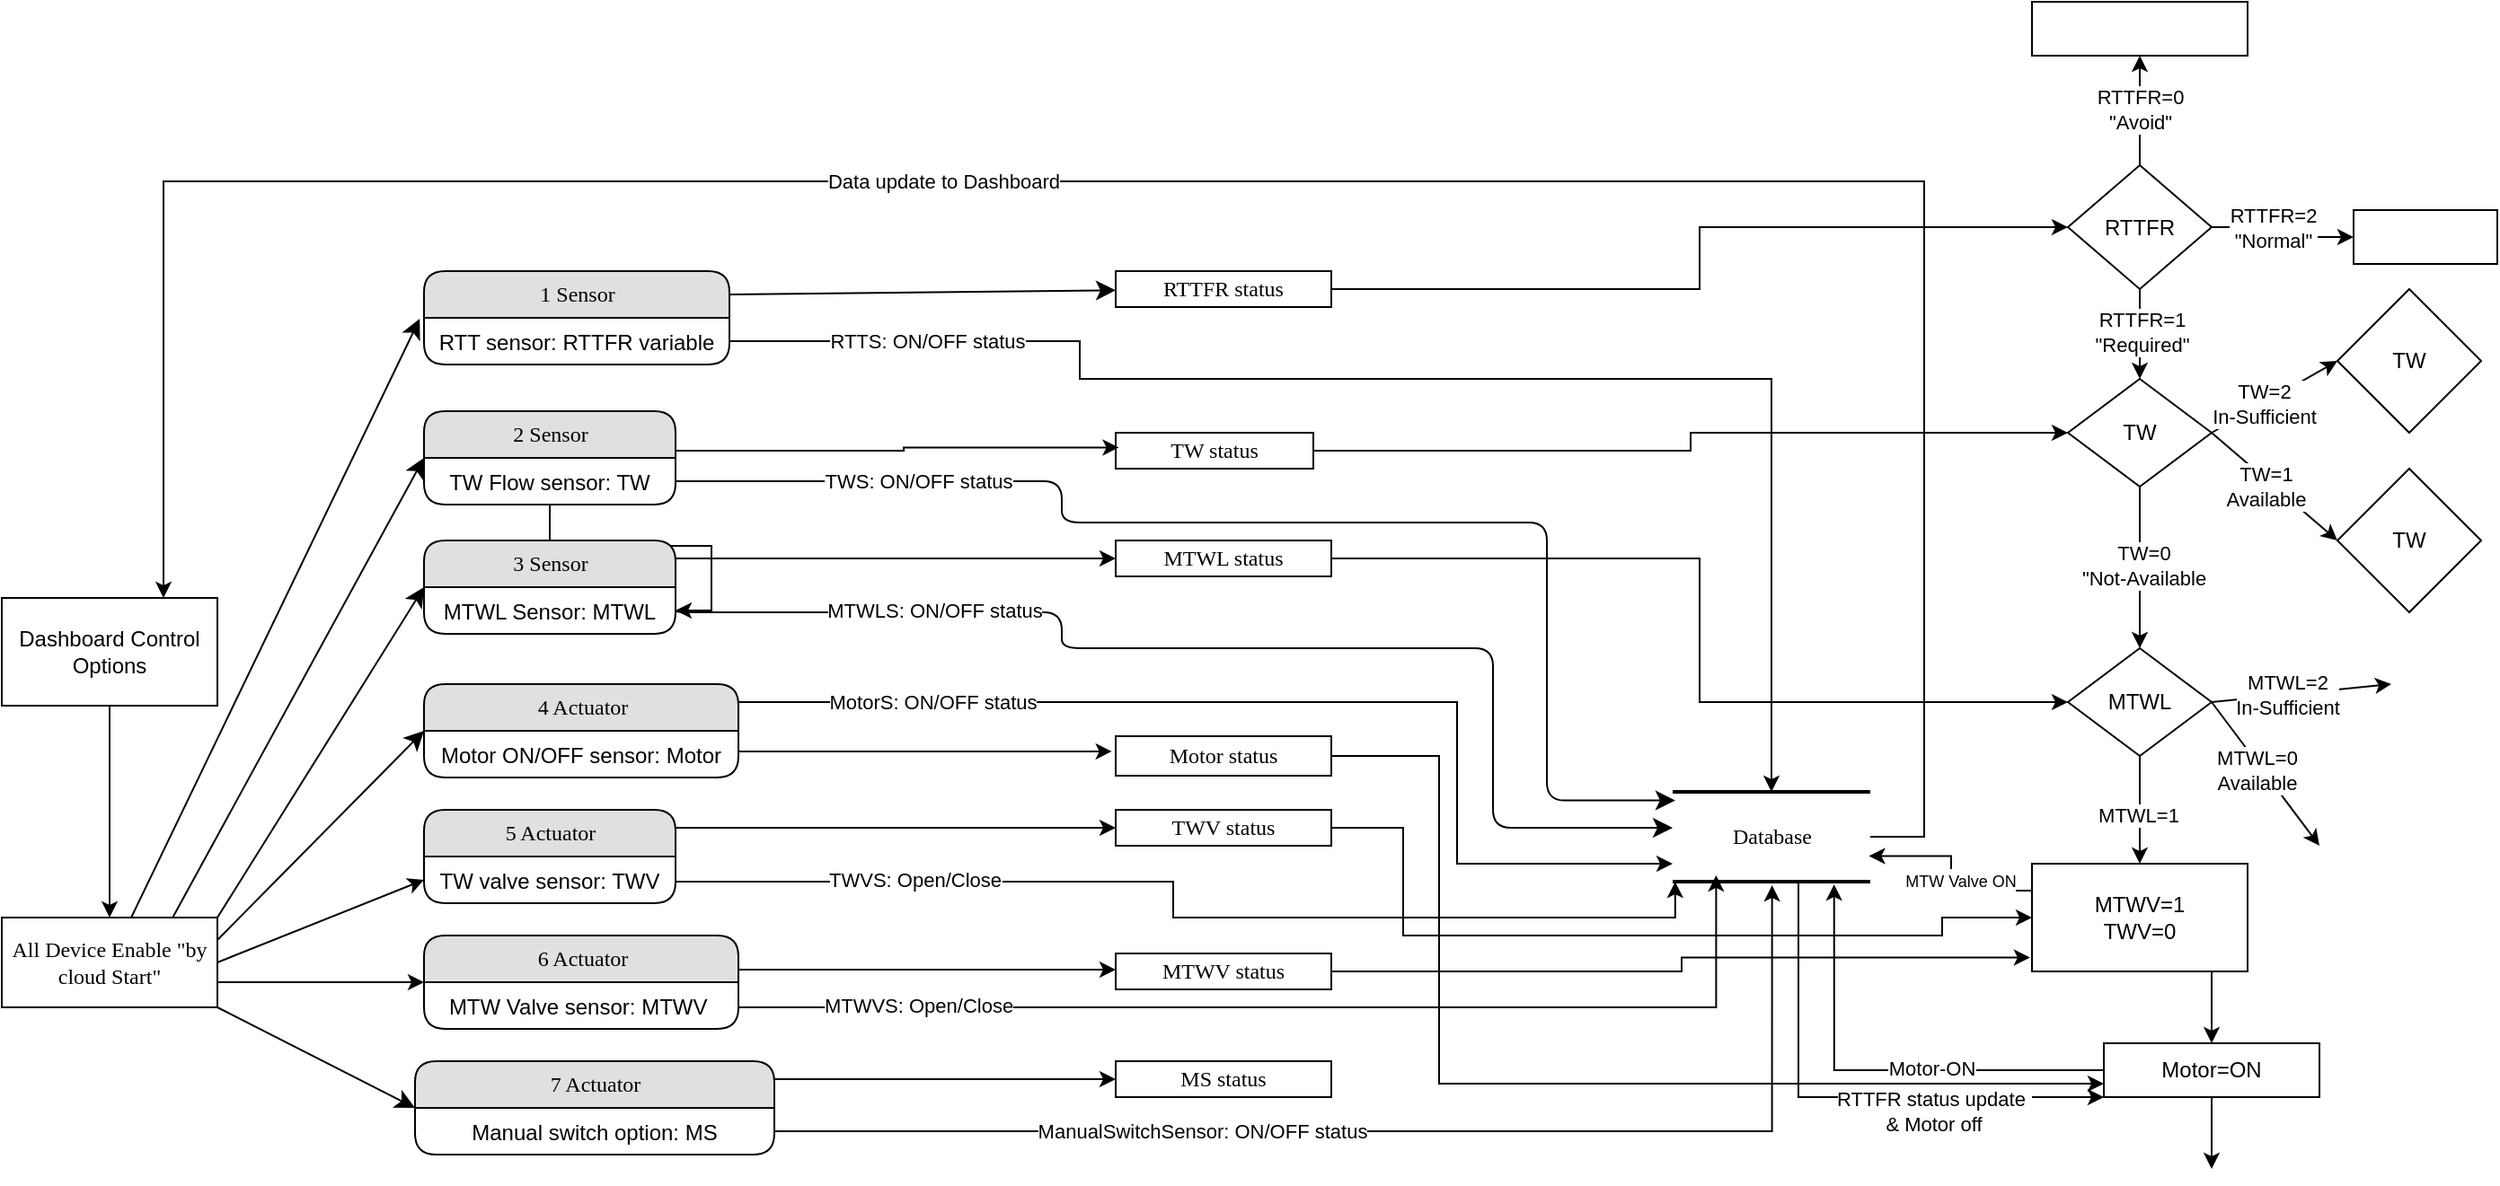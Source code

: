 <mxfile version="26.0.5">
  <diagram name="Page-1" id="52a04d89-c75d-2922-d76d-85b35f80e030">
    <mxGraphModel dx="927" dy="1243" grid="1" gridSize="10" guides="1" tooltips="1" connect="1" arrows="1" fold="1" page="1" pageScale="1" pageWidth="1100" pageHeight="850" background="none" math="0" shadow="0">
      <root>
        <mxCell id="0" />
        <mxCell id="1" parent="0" />
        <mxCell id="dTGAiHR_OEUd41CjqDOk-23" style="edgeStyle=orthogonalEdgeStyle;rounded=0;orthogonalLoop=1;jettySize=auto;html=1;entryX=0.75;entryY=0;entryDx=0;entryDy=0;" edge="1" parent="1" source="21ea969265ad0168-30" target="dTGAiHR_OEUd41CjqDOk-20">
          <mxGeometry relative="1" as="geometry">
            <Array as="points">
              <mxPoint x="1130" y="-65" />
              <mxPoint x="1130" y="-430" />
              <mxPoint x="150" y="-430" />
            </Array>
          </mxGeometry>
        </mxCell>
        <mxCell id="dTGAiHR_OEUd41CjqDOk-28" value="Data update to Dashboard" style="edgeLabel;html=1;align=center;verticalAlign=middle;resizable=0;points=[];" vertex="1" connectable="0" parent="dTGAiHR_OEUd41CjqDOk-23">
          <mxGeometry x="-0.513" y="1" relative="1" as="geometry">
            <mxPoint x="-545" y="-4" as="offset" />
          </mxGeometry>
        </mxCell>
        <mxCell id="21ea969265ad0168-30" value="Database" style="html=1;rounded=0;shadow=0;comic=0;labelBackgroundColor=none;strokeWidth=2;fontFamily=Verdana;fontSize=12;align=center;shape=mxgraph.ios7ui.horLines;" parent="1" vertex="1">
          <mxGeometry x="990" y="-90" width="110" height="50" as="geometry" />
        </mxCell>
        <mxCell id="dTGAiHR_OEUd41CjqDOk-65" style="edgeStyle=orthogonalEdgeStyle;rounded=0;orthogonalLoop=1;jettySize=auto;html=1;entryX=0;entryY=0.5;entryDx=0;entryDy=0;" edge="1" parent="1" source="17472293e6e8944d-29" target="dTGAiHR_OEUd41CjqDOk-66">
          <mxGeometry relative="1" as="geometry">
            <mxPoint x="1240" y="-370" as="targetPoint" />
          </mxGeometry>
        </mxCell>
        <mxCell id="17472293e6e8944d-29" value="RTTFR status" style="whiteSpace=wrap;html=1;rounded=0;shadow=0;comic=0;labelBackgroundColor=none;strokeWidth=1;fontFamily=Verdana;fontSize=12;align=center;" parent="1" vertex="1">
          <mxGeometry x="680" y="-380" width="120" height="20" as="geometry" />
        </mxCell>
        <mxCell id="1fdf3b25b50cf41e-27" style="edgeStyle=none;html=1;labelBackgroundColor=none;startFill=0;startSize=8;endFill=1;endSize=8;fontFamily=Verdana;fontSize=12;entryX=-0.014;entryY=0.021;entryDx=0;entryDy=0;entryPerimeter=0;" parent="1" source="17472293e6e8944d-30" target="1fdf3b25b50cf41e-2" edge="1">
          <mxGeometry relative="1" as="geometry" />
        </mxCell>
        <mxCell id="dTGAiHR_OEUd41CjqDOk-44" style="edgeStyle=orthogonalEdgeStyle;rounded=0;orthogonalLoop=1;jettySize=auto;html=1;entryX=0;entryY=0.5;entryDx=0;entryDy=0;exitX=1;exitY=0.75;exitDx=0;exitDy=0;" edge="1" parent="1" source="17472293e6e8944d-30" target="dTGAiHR_OEUd41CjqDOk-41">
          <mxGeometry relative="1" as="geometry">
            <mxPoint x="200" as="sourcePoint" />
            <Array as="points">
              <mxPoint x="180" y="16" />
            </Array>
          </mxGeometry>
        </mxCell>
        <mxCell id="17472293e6e8944d-30" value="All Device Enable &quot;by cloud Start&quot;" style="whiteSpace=wrap;html=1;rounded=0;shadow=0;comic=0;labelBackgroundColor=none;strokeWidth=1;fontFamily=Verdana;fontSize=12;align=center;" parent="1" vertex="1">
          <mxGeometry x="60" y="-20" width="120" height="50" as="geometry" />
        </mxCell>
        <mxCell id="1fdf3b25b50cf41e-28" style="edgeStyle=none;html=1;labelBackgroundColor=none;startFill=0;startSize=8;endFill=1;endSize=8;fontFamily=Verdana;fontSize=12;exitX=1;exitY=0.25;exitDx=0;exitDy=0;" parent="1" source="1fdf3b25b50cf41e-1" target="17472293e6e8944d-29" edge="1">
          <mxGeometry relative="1" as="geometry" />
        </mxCell>
        <mxCell id="1fdf3b25b50cf41e-1" value="1 Sensor" style="swimlane;html=1;fontStyle=0;childLayout=stackLayout;horizontal=1;startSize=26;fillColor=#e0e0e0;horizontalStack=0;resizeParent=1;resizeLast=0;collapsible=1;marginBottom=0;swimlaneFillColor=#ffffff;align=center;rounded=1;shadow=0;comic=0;labelBackgroundColor=none;strokeWidth=1;fontFamily=Verdana;fontSize=12" parent="1" vertex="1">
          <mxGeometry x="295" y="-380" width="170" height="52" as="geometry" />
        </mxCell>
        <mxCell id="1fdf3b25b50cf41e-2" value="RTT sensor: RTTFR variable" style="text;html=1;strokeColor=none;fillColor=none;spacingLeft=4;spacingRight=4;whiteSpace=wrap;overflow=hidden;rotatable=0;points=[[0,0.5],[1,0.5]];portConstraint=eastwest;align=center;" parent="1fdf3b25b50cf41e-1" vertex="1">
          <mxGeometry y="26" width="170" height="26" as="geometry" />
        </mxCell>
        <mxCell id="dTGAiHR_OEUd41CjqDOk-126" value="" style="edgeStyle=orthogonalEdgeStyle;rounded=0;orthogonalLoop=1;jettySize=auto;html=1;" edge="1" parent="1" source="dTGAiHR_OEUd41CjqDOk-2" target="dTGAiHR_OEUd41CjqDOk-6">
          <mxGeometry relative="1" as="geometry" />
        </mxCell>
        <mxCell id="dTGAiHR_OEUd41CjqDOk-2" value="2 Sensor" style="swimlane;html=1;fontStyle=0;childLayout=stackLayout;horizontal=1;startSize=26;fillColor=#e0e0e0;horizontalStack=0;resizeParent=1;resizeLast=0;collapsible=1;marginBottom=0;swimlaneFillColor=#ffffff;align=center;rounded=1;shadow=0;comic=0;labelBackgroundColor=none;strokeWidth=1;fontFamily=Verdana;fontSize=12" vertex="1" parent="1">
          <mxGeometry x="295" y="-302" width="140" height="52" as="geometry" />
        </mxCell>
        <mxCell id="dTGAiHR_OEUd41CjqDOk-3" value="TW Flow sensor: TW" style="text;html=1;strokeColor=none;fillColor=none;spacingLeft=4;spacingRight=4;whiteSpace=wrap;overflow=hidden;rotatable=0;points=[[0,0.5],[1,0.5]];portConstraint=eastwest;align=center;" vertex="1" parent="dTGAiHR_OEUd41CjqDOk-2">
          <mxGeometry y="26" width="140" height="26" as="geometry" />
        </mxCell>
        <mxCell id="dTGAiHR_OEUd41CjqDOk-4" style="edgeStyle=none;html=1;labelBackgroundColor=none;startFill=0;startSize=8;endFill=1;endSize=8;fontFamily=Verdana;fontSize=12;entryX=0;entryY=0.5;entryDx=0;entryDy=0;exitX=0.792;exitY=0.003;exitDx=0;exitDy=0;exitPerimeter=0;" edge="1" parent="1" source="17472293e6e8944d-30" target="dTGAiHR_OEUd41CjqDOk-2">
          <mxGeometry relative="1" as="geometry">
            <mxPoint x="161" y="65" as="sourcePoint" />
            <mxPoint x="298" y="-43" as="targetPoint" />
          </mxGeometry>
        </mxCell>
        <mxCell id="dTGAiHR_OEUd41CjqDOk-34" style="edgeStyle=orthogonalEdgeStyle;rounded=0;orthogonalLoop=1;jettySize=auto;html=1;" edge="1" parent="1" source="dTGAiHR_OEUd41CjqDOk-5" target="dTGAiHR_OEUd41CjqDOk-32">
          <mxGeometry relative="1" as="geometry">
            <Array as="points">
              <mxPoint x="550" y="-220" />
              <mxPoint x="550" y="-220" />
            </Array>
          </mxGeometry>
        </mxCell>
        <mxCell id="dTGAiHR_OEUd41CjqDOk-5" value="3 Sensor" style="swimlane;html=1;fontStyle=0;childLayout=stackLayout;horizontal=1;startSize=26;fillColor=#e0e0e0;horizontalStack=0;resizeParent=1;resizeLast=0;collapsible=1;marginBottom=0;swimlaneFillColor=#ffffff;align=center;rounded=1;shadow=0;comic=0;labelBackgroundColor=none;strokeWidth=1;fontFamily=Verdana;fontSize=12" vertex="1" parent="1">
          <mxGeometry x="295" y="-230" width="140" height="52" as="geometry" />
        </mxCell>
        <mxCell id="dTGAiHR_OEUd41CjqDOk-6" value="MTWL Sensor: MTWL" style="text;html=1;strokeColor=none;fillColor=none;spacingLeft=4;spacingRight=4;whiteSpace=wrap;overflow=hidden;rotatable=0;points=[[0,0.5],[1,0.5]];portConstraint=eastwest;align=center;" vertex="1" parent="dTGAiHR_OEUd41CjqDOk-5">
          <mxGeometry y="26" width="140" height="26" as="geometry" />
        </mxCell>
        <mxCell id="dTGAiHR_OEUd41CjqDOk-7" style="edgeStyle=none;html=1;labelBackgroundColor=none;startFill=0;startSize=8;endFill=1;endSize=8;fontFamily=Verdana;fontSize=12;entryX=0;entryY=0.5;entryDx=0;entryDy=0;exitX=1;exitY=0;exitDx=0;exitDy=0;" edge="1" parent="1" target="dTGAiHR_OEUd41CjqDOk-5" source="17472293e6e8944d-30">
          <mxGeometry relative="1" as="geometry">
            <mxPoint x="180" y="154" as="sourcePoint" />
            <mxPoint x="298" y="43" as="targetPoint" />
          </mxGeometry>
        </mxCell>
        <mxCell id="dTGAiHR_OEUd41CjqDOk-8" value="4 Actuator" style="swimlane;html=1;fontStyle=0;childLayout=stackLayout;horizontal=1;startSize=26;fillColor=#e0e0e0;horizontalStack=0;resizeParent=1;resizeLast=0;collapsible=1;marginBottom=0;swimlaneFillColor=#ffffff;align=center;rounded=1;shadow=0;comic=0;labelBackgroundColor=none;strokeWidth=1;fontFamily=Verdana;fontSize=12" vertex="1" parent="1">
          <mxGeometry x="295" y="-150" width="175" height="52" as="geometry" />
        </mxCell>
        <mxCell id="dTGAiHR_OEUd41CjqDOk-9" value="Motor ON/OFF sensor: Motor" style="text;html=1;strokeColor=none;fillColor=none;spacingLeft=4;spacingRight=4;whiteSpace=wrap;overflow=hidden;rotatable=0;points=[[0,0.5],[1,0.5]];portConstraint=eastwest;align=center;" vertex="1" parent="dTGAiHR_OEUd41CjqDOk-8">
          <mxGeometry y="26" width="175" height="26" as="geometry" />
        </mxCell>
        <mxCell id="dTGAiHR_OEUd41CjqDOk-10" style="edgeStyle=none;html=1;labelBackgroundColor=none;startFill=0;startSize=8;endFill=1;endSize=8;fontFamily=Verdana;fontSize=12;entryX=0;entryY=0.5;entryDx=0;entryDy=0;exitX=1;exitY=0.25;exitDx=0;exitDy=0;" edge="1" parent="1" target="dTGAiHR_OEUd41CjqDOk-8" source="17472293e6e8944d-30">
          <mxGeometry relative="1" as="geometry">
            <mxPoint x="180" y="144" as="sourcePoint" />
            <mxPoint x="298" y="33" as="targetPoint" />
          </mxGeometry>
        </mxCell>
        <mxCell id="dTGAiHR_OEUd41CjqDOk-61" style="edgeStyle=orthogonalEdgeStyle;rounded=0;orthogonalLoop=1;jettySize=auto;html=1;entryX=0;entryY=0.5;entryDx=0;entryDy=0;" edge="1" parent="1" source="dTGAiHR_OEUd41CjqDOk-12" target="dTGAiHR_OEUd41CjqDOk-60">
          <mxGeometry relative="1" as="geometry">
            <Array as="points">
              <mxPoint x="530" y="70" />
              <mxPoint x="530" y="70" />
            </Array>
          </mxGeometry>
        </mxCell>
        <mxCell id="dTGAiHR_OEUd41CjqDOk-12" value="7 Actuator" style="swimlane;html=1;fontStyle=0;childLayout=stackLayout;horizontal=1;startSize=26;fillColor=#e0e0e0;horizontalStack=0;resizeParent=1;resizeLast=0;collapsible=1;marginBottom=0;swimlaneFillColor=#ffffff;align=center;rounded=1;shadow=0;comic=0;labelBackgroundColor=none;strokeWidth=1;fontFamily=Verdana;fontSize=12" vertex="1" parent="1">
          <mxGeometry x="290" y="60" width="200" height="52" as="geometry" />
        </mxCell>
        <mxCell id="dTGAiHR_OEUd41CjqDOk-13" value="Manual switch option: MS" style="text;html=1;strokeColor=none;fillColor=none;spacingLeft=4;spacingRight=4;whiteSpace=wrap;overflow=hidden;rotatable=0;points=[[0,0.5],[1,0.5]];portConstraint=eastwest;align=center;" vertex="1" parent="dTGAiHR_OEUd41CjqDOk-12">
          <mxGeometry y="26" width="200" height="26" as="geometry" />
        </mxCell>
        <mxCell id="dTGAiHR_OEUd41CjqDOk-14" style="edgeStyle=none;html=1;labelBackgroundColor=none;startFill=0;startSize=8;endFill=1;endSize=8;fontFamily=Verdana;fontSize=12;entryX=0;entryY=0.5;entryDx=0;entryDy=0;exitX=1;exitY=1;exitDx=0;exitDy=0;" edge="1" parent="1" source="17472293e6e8944d-30" target="dTGAiHR_OEUd41CjqDOk-12">
          <mxGeometry relative="1" as="geometry">
            <mxPoint x="190" y="115" as="sourcePoint" />
            <mxPoint x="290" y="52" as="targetPoint" />
          </mxGeometry>
        </mxCell>
        <mxCell id="dTGAiHR_OEUd41CjqDOk-15" style="edgeStyle=orthogonalEdgeStyle;html=1;labelBackgroundColor=none;startFill=0;startSize=8;endFill=1;endSize=8;fontFamily=Verdana;fontSize=12;exitX=1;exitY=0.5;exitDx=0;exitDy=0;entryX=0.013;entryY=0.095;entryDx=0;entryDy=0;entryPerimeter=0;" edge="1" parent="1" source="dTGAiHR_OEUd41CjqDOk-3" target="21ea969265ad0168-30">
          <mxGeometry relative="1" as="geometry">
            <Array as="points">
              <mxPoint x="650" y="-263" />
              <mxPoint x="650" y="-240" />
              <mxPoint x="920" y="-240" />
              <mxPoint x="920" y="-85" />
            </Array>
            <mxPoint x="460" y="-154" as="sourcePoint" />
            <mxPoint x="920" y="142" as="targetPoint" />
          </mxGeometry>
        </mxCell>
        <mxCell id="dTGAiHR_OEUd41CjqDOk-27" value="TWS: ON/OFF status" style="edgeLabel;html=1;align=center;verticalAlign=middle;resizable=0;points=[];" vertex="1" connectable="0" parent="dTGAiHR_OEUd41CjqDOk-15">
          <mxGeometry x="0.13" y="1" relative="1" as="geometry">
            <mxPoint x="-257" y="-22" as="offset" />
          </mxGeometry>
        </mxCell>
        <mxCell id="dTGAiHR_OEUd41CjqDOk-16" style="edgeStyle=orthogonalEdgeStyle;html=1;labelBackgroundColor=none;startFill=0;startSize=8;endFill=1;endSize=8;fontFamily=Verdana;fontSize=12;exitX=1;exitY=0.5;exitDx=0;exitDy=0;entryX=0;entryY=0.4;entryDx=0;entryDy=0;entryPerimeter=0;" edge="1" parent="1" source="dTGAiHR_OEUd41CjqDOk-6" target="21ea969265ad0168-30">
          <mxGeometry relative="1" as="geometry">
            <Array as="points">
              <mxPoint x="435" y="-190" />
              <mxPoint x="650" y="-190" />
              <mxPoint x="650" y="-170" />
              <mxPoint x="890" y="-170" />
              <mxPoint x="890" y="-70" />
            </Array>
            <mxPoint x="440" y="-180.0" as="sourcePoint" />
            <mxPoint x="990" y="-56.952" as="targetPoint" />
          </mxGeometry>
        </mxCell>
        <mxCell id="dTGAiHR_OEUd41CjqDOk-46" value="MTWLS: ON/OFF status" style="edgeLabel;html=1;align=center;verticalAlign=middle;resizable=0;points=[];" vertex="1" connectable="0" parent="dTGAiHR_OEUd41CjqDOk-16">
          <mxGeometry x="-0.145" y="-2" relative="1" as="geometry">
            <mxPoint x="-124" y="-23" as="offset" />
          </mxGeometry>
        </mxCell>
        <mxCell id="dTGAiHR_OEUd41CjqDOk-17" style="edgeStyle=orthogonalEdgeStyle;rounded=0;orthogonalLoop=1;jettySize=auto;html=1;exitX=1;exitY=0.5;exitDx=0;exitDy=0;" edge="1" parent="1" source="1fdf3b25b50cf41e-2" target="21ea969265ad0168-30">
          <mxGeometry relative="1" as="geometry">
            <Array as="points">
              <mxPoint x="660" y="-341" />
              <mxPoint x="660" y="-320" />
              <mxPoint x="1045" y="-320" />
            </Array>
          </mxGeometry>
        </mxCell>
        <mxCell id="dTGAiHR_OEUd41CjqDOk-26" value="RTTS: ON/OFF status" style="edgeLabel;html=1;align=center;verticalAlign=middle;resizable=0;points=[];" vertex="1" connectable="0" parent="dTGAiHR_OEUd41CjqDOk-17">
          <mxGeometry x="-0.027" y="3" relative="1" as="geometry">
            <mxPoint x="-274" y="-18" as="offset" />
          </mxGeometry>
        </mxCell>
        <mxCell id="dTGAiHR_OEUd41CjqDOk-18" style="edgeStyle=orthogonalEdgeStyle;rounded=0;orthogonalLoop=1;jettySize=auto;html=1;exitX=1;exitY=0.25;exitDx=0;exitDy=0;" edge="1" parent="1" source="dTGAiHR_OEUd41CjqDOk-8" target="21ea969265ad0168-30">
          <mxGeometry relative="1" as="geometry">
            <mxPoint x="980" y="-50" as="targetPoint" />
            <Array as="points">
              <mxPoint x="470" y="-140" />
              <mxPoint x="870" y="-140" />
              <mxPoint x="870" y="-50" />
            </Array>
          </mxGeometry>
        </mxCell>
        <mxCell id="dTGAiHR_OEUd41CjqDOk-30" value="MotorS: ON/OFF status" style="edgeLabel;html=1;align=center;verticalAlign=middle;resizable=0;points=[];" vertex="1" connectable="0" parent="dTGAiHR_OEUd41CjqDOk-18">
          <mxGeometry x="-0.257" y="-2" relative="1" as="geometry">
            <mxPoint x="-117" y="-2" as="offset" />
          </mxGeometry>
        </mxCell>
        <mxCell id="dTGAiHR_OEUd41CjqDOk-19" style="edgeStyle=orthogonalEdgeStyle;rounded=0;orthogonalLoop=1;jettySize=auto;html=1;entryX=0.503;entryY=1.04;entryDx=0;entryDy=0;entryPerimeter=0;" edge="1" parent="1" source="dTGAiHR_OEUd41CjqDOk-13" target="21ea969265ad0168-30">
          <mxGeometry relative="1" as="geometry" />
        </mxCell>
        <mxCell id="dTGAiHR_OEUd41CjqDOk-31" value="ManualSwitchSensor: ON/OFF status" style="edgeLabel;html=1;align=center;verticalAlign=middle;resizable=0;points=[];" vertex="1" connectable="0" parent="dTGAiHR_OEUd41CjqDOk-19">
          <mxGeometry x="-0.313" relative="1" as="geometry">
            <mxPoint as="offset" />
          </mxGeometry>
        </mxCell>
        <mxCell id="dTGAiHR_OEUd41CjqDOk-21" value="" style="edgeStyle=orthogonalEdgeStyle;rounded=0;orthogonalLoop=1;jettySize=auto;html=1;" edge="1" parent="1" source="dTGAiHR_OEUd41CjqDOk-20" target="17472293e6e8944d-30">
          <mxGeometry relative="1" as="geometry" />
        </mxCell>
        <mxCell id="dTGAiHR_OEUd41CjqDOk-20" value="Dashboard Control Options" style="rounded=0;whiteSpace=wrap;html=1;" vertex="1" parent="1">
          <mxGeometry x="60" y="-198" width="120" height="60" as="geometry" />
        </mxCell>
        <mxCell id="dTGAiHR_OEUd41CjqDOk-80" style="edgeStyle=orthogonalEdgeStyle;rounded=0;orthogonalLoop=1;jettySize=auto;html=1;entryX=0;entryY=0.5;entryDx=0;entryDy=0;" edge="1" parent="1" source="dTGAiHR_OEUd41CjqDOk-25" target="dTGAiHR_OEUd41CjqDOk-79">
          <mxGeometry relative="1" as="geometry" />
        </mxCell>
        <mxCell id="dTGAiHR_OEUd41CjqDOk-25" value="TW status" style="whiteSpace=wrap;html=1;rounded=0;shadow=0;comic=0;labelBackgroundColor=none;strokeWidth=1;fontFamily=Verdana;fontSize=12;align=center;" vertex="1" parent="1">
          <mxGeometry x="680" y="-290" width="110" height="20" as="geometry" />
        </mxCell>
        <mxCell id="dTGAiHR_OEUd41CjqDOk-85" style="edgeStyle=orthogonalEdgeStyle;rounded=0;orthogonalLoop=1;jettySize=auto;html=1;entryX=0;entryY=0.5;entryDx=0;entryDy=0;" edge="1" parent="1" source="dTGAiHR_OEUd41CjqDOk-32" target="dTGAiHR_OEUd41CjqDOk-84">
          <mxGeometry relative="1" as="geometry" />
        </mxCell>
        <mxCell id="dTGAiHR_OEUd41CjqDOk-32" value="MTWL status" style="whiteSpace=wrap;html=1;rounded=0;shadow=0;comic=0;labelBackgroundColor=none;strokeWidth=1;fontFamily=Verdana;fontSize=12;align=center;" vertex="1" parent="1">
          <mxGeometry x="680" y="-230" width="120" height="20" as="geometry" />
        </mxCell>
        <mxCell id="dTGAiHR_OEUd41CjqDOk-110" style="edgeStyle=orthogonalEdgeStyle;rounded=0;orthogonalLoop=1;jettySize=auto;html=1;entryX=0;entryY=0.75;entryDx=0;entryDy=0;" edge="1" parent="1" source="dTGAiHR_OEUd41CjqDOk-35" target="dTGAiHR_OEUd41CjqDOk-108">
          <mxGeometry relative="1" as="geometry">
            <Array as="points">
              <mxPoint x="860" y="-110" />
              <mxPoint x="860" y="73" />
            </Array>
          </mxGeometry>
        </mxCell>
        <mxCell id="dTGAiHR_OEUd41CjqDOk-35" value="Motor status" style="whiteSpace=wrap;html=1;rounded=0;shadow=0;comic=0;labelBackgroundColor=none;strokeWidth=1;fontFamily=Verdana;fontSize=12;align=center;" vertex="1" parent="1">
          <mxGeometry x="680" y="-121" width="120" height="22" as="geometry" />
        </mxCell>
        <mxCell id="dTGAiHR_OEUd41CjqDOk-55" style="edgeStyle=orthogonalEdgeStyle;rounded=0;orthogonalLoop=1;jettySize=auto;html=1;entryX=0;entryY=0.5;entryDx=0;entryDy=0;" edge="1" parent="1" source="dTGAiHR_OEUd41CjqDOk-39" target="dTGAiHR_OEUd41CjqDOk-54">
          <mxGeometry relative="1" as="geometry">
            <Array as="points">
              <mxPoint x="490" y="-70" />
              <mxPoint x="490" y="-70" />
            </Array>
          </mxGeometry>
        </mxCell>
        <mxCell id="dTGAiHR_OEUd41CjqDOk-39" value="5 Actuator" style="swimlane;html=1;fontStyle=0;childLayout=stackLayout;horizontal=1;startSize=26;fillColor=#e0e0e0;horizontalStack=0;resizeParent=1;resizeLast=0;collapsible=1;marginBottom=0;swimlaneFillColor=#ffffff;align=center;rounded=1;shadow=0;comic=0;labelBackgroundColor=none;strokeWidth=1;fontFamily=Verdana;fontSize=12" vertex="1" parent="1">
          <mxGeometry x="295" y="-80" width="140" height="52" as="geometry" />
        </mxCell>
        <mxCell id="dTGAiHR_OEUd41CjqDOk-40" value="TW valve sensor: TWV" style="text;html=1;strokeColor=none;fillColor=none;spacingLeft=4;spacingRight=4;whiteSpace=wrap;overflow=hidden;rotatable=0;points=[[0,0.5],[1,0.5]];portConstraint=eastwest;align=center;" vertex="1" parent="dTGAiHR_OEUd41CjqDOk-39">
          <mxGeometry y="26" width="140" height="26" as="geometry" />
        </mxCell>
        <mxCell id="dTGAiHR_OEUd41CjqDOk-41" value="6 Actuator" style="swimlane;html=1;fontStyle=0;childLayout=stackLayout;horizontal=1;startSize=26;fillColor=#e0e0e0;horizontalStack=0;resizeParent=1;resizeLast=0;collapsible=1;marginBottom=0;swimlaneFillColor=#ffffff;align=center;rounded=1;shadow=0;comic=0;labelBackgroundColor=none;strokeWidth=1;fontFamily=Verdana;fontSize=12" vertex="1" parent="1">
          <mxGeometry x="295" y="-10" width="175" height="52" as="geometry" />
        </mxCell>
        <mxCell id="dTGAiHR_OEUd41CjqDOk-42" value="MTW Valve sensor: MTWV&amp;nbsp;" style="text;html=1;strokeColor=none;fillColor=none;spacingLeft=4;spacingRight=4;whiteSpace=wrap;overflow=hidden;rotatable=0;points=[[0,0.5],[1,0.5]];portConstraint=eastwest;align=center;" vertex="1" parent="dTGAiHR_OEUd41CjqDOk-41">
          <mxGeometry y="26" width="175" height="26" as="geometry" />
        </mxCell>
        <mxCell id="dTGAiHR_OEUd41CjqDOk-47" style="edgeStyle=orthogonalEdgeStyle;rounded=0;orthogonalLoop=1;jettySize=auto;html=1;entryX=0.013;entryY=1.001;entryDx=0;entryDy=0;entryPerimeter=0;" edge="1" parent="1" source="dTGAiHR_OEUd41CjqDOk-39" target="21ea969265ad0168-30">
          <mxGeometry relative="1" as="geometry">
            <Array as="points">
              <mxPoint x="712" y="-40" />
              <mxPoint x="712" y="-20" />
              <mxPoint x="991" y="-20" />
            </Array>
          </mxGeometry>
        </mxCell>
        <mxCell id="dTGAiHR_OEUd41CjqDOk-53" value="TWVS: Open/Close" style="edgeLabel;html=1;align=center;verticalAlign=middle;resizable=0;points=[];" vertex="1" connectable="0" parent="dTGAiHR_OEUd41CjqDOk-47">
          <mxGeometry x="-0.671" y="1" relative="1" as="geometry">
            <mxPoint x="35" as="offset" />
          </mxGeometry>
        </mxCell>
        <mxCell id="dTGAiHR_OEUd41CjqDOk-50" style="edgeStyle=orthogonalEdgeStyle;rounded=0;orthogonalLoop=1;jettySize=auto;html=1;entryX=0.016;entryY=0.41;entryDx=0;entryDy=0;entryPerimeter=0;" edge="1" parent="1" source="dTGAiHR_OEUd41CjqDOk-2" target="dTGAiHR_OEUd41CjqDOk-25">
          <mxGeometry relative="1" as="geometry">
            <Array as="points">
              <mxPoint x="562" y="-280" />
              <mxPoint x="562" y="-281" />
            </Array>
          </mxGeometry>
        </mxCell>
        <mxCell id="dTGAiHR_OEUd41CjqDOk-52" style="edgeStyle=orthogonalEdgeStyle;rounded=0;orthogonalLoop=1;jettySize=auto;html=1;entryX=-0.018;entryY=0.385;entryDx=0;entryDy=0;entryPerimeter=0;" edge="1" parent="1" source="dTGAiHR_OEUd41CjqDOk-9" target="dTGAiHR_OEUd41CjqDOk-35">
          <mxGeometry relative="1" as="geometry">
            <Array as="points">
              <mxPoint x="558" y="-112" />
            </Array>
          </mxGeometry>
        </mxCell>
        <mxCell id="dTGAiHR_OEUd41CjqDOk-107" style="edgeStyle=orthogonalEdgeStyle;rounded=0;orthogonalLoop=1;jettySize=auto;html=1;entryX=0;entryY=0.5;entryDx=0;entryDy=0;" edge="1" parent="1" source="dTGAiHR_OEUd41CjqDOk-54" target="dTGAiHR_OEUd41CjqDOk-97">
          <mxGeometry relative="1" as="geometry">
            <Array as="points">
              <mxPoint x="840" y="-70" />
              <mxPoint x="840" y="-10" />
              <mxPoint x="1140" y="-10" />
              <mxPoint x="1140" y="-20" />
            </Array>
          </mxGeometry>
        </mxCell>
        <mxCell id="dTGAiHR_OEUd41CjqDOk-54" value="TWV status" style="whiteSpace=wrap;html=1;rounded=0;shadow=0;comic=0;labelBackgroundColor=none;strokeWidth=1;fontFamily=Verdana;fontSize=12;align=center;" vertex="1" parent="1">
          <mxGeometry x="680" y="-80" width="120" height="20" as="geometry" />
        </mxCell>
        <mxCell id="dTGAiHR_OEUd41CjqDOk-56" style="edgeStyle=orthogonalEdgeStyle;rounded=0;orthogonalLoop=1;jettySize=auto;html=1;entryX=0;entryY=0.5;entryDx=0;entryDy=0;" edge="1" parent="1">
          <mxGeometry relative="1" as="geometry">
            <mxPoint x="470" y="9" as="sourcePoint" />
            <Array as="points">
              <mxPoint x="525" y="9" />
              <mxPoint x="525" y="9" />
            </Array>
            <mxPoint x="680" y="9" as="targetPoint" />
          </mxGeometry>
        </mxCell>
        <mxCell id="dTGAiHR_OEUd41CjqDOk-57" value="MTWV status" style="whiteSpace=wrap;html=1;rounded=0;shadow=0;comic=0;labelBackgroundColor=none;strokeWidth=1;fontFamily=Verdana;fontSize=12;align=center;" vertex="1" parent="1">
          <mxGeometry x="680" width="120" height="20" as="geometry" />
        </mxCell>
        <mxCell id="dTGAiHR_OEUd41CjqDOk-58" style="edgeStyle=orthogonalEdgeStyle;rounded=0;orthogonalLoop=1;jettySize=auto;html=1;entryX=0.22;entryY=0.929;entryDx=0;entryDy=0;entryPerimeter=0;" edge="1" parent="1" source="dTGAiHR_OEUd41CjqDOk-41" target="21ea969265ad0168-30">
          <mxGeometry relative="1" as="geometry">
            <Array as="points">
              <mxPoint x="1014" y="30" />
            </Array>
          </mxGeometry>
        </mxCell>
        <mxCell id="dTGAiHR_OEUd41CjqDOk-59" value="MTWVS: Open/Close" style="edgeLabel;html=1;align=center;verticalAlign=middle;resizable=0;points=[];" vertex="1" connectable="0" parent="dTGAiHR_OEUd41CjqDOk-58">
          <mxGeometry x="-0.511" y="-2" relative="1" as="geometry">
            <mxPoint x="-51" y="-3" as="offset" />
          </mxGeometry>
        </mxCell>
        <mxCell id="dTGAiHR_OEUd41CjqDOk-60" value="MS status" style="whiteSpace=wrap;html=1;rounded=0;shadow=0;comic=0;labelBackgroundColor=none;strokeWidth=1;fontFamily=Verdana;fontSize=12;align=center;" vertex="1" parent="1">
          <mxGeometry x="680" y="60" width="120" height="20" as="geometry" />
        </mxCell>
        <mxCell id="dTGAiHR_OEUd41CjqDOk-68" value="" style="edgeStyle=orthogonalEdgeStyle;rounded=0;orthogonalLoop=1;jettySize=auto;html=1;entryX=0.5;entryY=0;entryDx=0;entryDy=0;" edge="1" parent="1" source="dTGAiHR_OEUd41CjqDOk-66" target="dTGAiHR_OEUd41CjqDOk-79">
          <mxGeometry relative="1" as="geometry">
            <mxPoint x="1250" y="-322" as="targetPoint" />
          </mxGeometry>
        </mxCell>
        <mxCell id="dTGAiHR_OEUd41CjqDOk-69" value="RTTFR=1&lt;div&gt;&quot;Required&quot;&lt;/div&gt;" style="edgeLabel;html=1;align=center;verticalAlign=middle;resizable=0;points=[];" vertex="1" connectable="0" parent="dTGAiHR_OEUd41CjqDOk-68">
          <mxGeometry x="0.111" y="1" relative="1" as="geometry">
            <mxPoint y="-4" as="offset" />
          </mxGeometry>
        </mxCell>
        <mxCell id="dTGAiHR_OEUd41CjqDOk-71" value="" style="edgeStyle=orthogonalEdgeStyle;rounded=0;orthogonalLoop=1;jettySize=auto;html=1;" edge="1" parent="1" source="dTGAiHR_OEUd41CjqDOk-66" target="dTGAiHR_OEUd41CjqDOk-70">
          <mxGeometry relative="1" as="geometry" />
        </mxCell>
        <mxCell id="dTGAiHR_OEUd41CjqDOk-72" value="RTTFR=2&lt;div&gt;&quot;Normal&quot;&lt;/div&gt;" style="edgeLabel;html=1;align=center;verticalAlign=middle;resizable=0;points=[];" vertex="1" connectable="0" parent="dTGAiHR_OEUd41CjqDOk-71">
          <mxGeometry x="-0.2" y="-2" relative="1" as="geometry">
            <mxPoint y="-2" as="offset" />
          </mxGeometry>
        </mxCell>
        <mxCell id="dTGAiHR_OEUd41CjqDOk-74" value="" style="edgeStyle=orthogonalEdgeStyle;rounded=0;orthogonalLoop=1;jettySize=auto;html=1;" edge="1" parent="1" source="dTGAiHR_OEUd41CjqDOk-66" target="dTGAiHR_OEUd41CjqDOk-73">
          <mxGeometry relative="1" as="geometry" />
        </mxCell>
        <mxCell id="dTGAiHR_OEUd41CjqDOk-75" value="RTTFR=0&lt;div&gt;&quot;Avoid&quot;&lt;/div&gt;" style="edgeLabel;html=1;align=center;verticalAlign=middle;resizable=0;points=[];" vertex="1" connectable="0" parent="dTGAiHR_OEUd41CjqDOk-74">
          <mxGeometry x="-0.25" y="-1" relative="1" as="geometry">
            <mxPoint x="-1" y="-8" as="offset" />
          </mxGeometry>
        </mxCell>
        <mxCell id="dTGAiHR_OEUd41CjqDOk-66" value="RTTFR" style="rhombus;whiteSpace=wrap;html=1;" vertex="1" parent="1">
          <mxGeometry x="1210" y="-439" width="80" height="69" as="geometry" />
        </mxCell>
        <mxCell id="dTGAiHR_OEUd41CjqDOk-70" value="" style="rounded=0;whiteSpace=wrap;html=1;" vertex="1" parent="1">
          <mxGeometry x="1369" y="-414" width="80" height="30" as="geometry" />
        </mxCell>
        <mxCell id="dTGAiHR_OEUd41CjqDOk-73" value="" style="rounded=0;whiteSpace=wrap;html=1;" vertex="1" parent="1">
          <mxGeometry x="1190" y="-530" width="120" height="30" as="geometry" />
        </mxCell>
        <mxCell id="dTGAiHR_OEUd41CjqDOk-78" value="" style="endArrow=classic;html=1;rounded=0;exitX=1;exitY=0.5;exitDx=0;exitDy=0;entryX=0;entryY=0.5;entryDx=0;entryDy=0;" edge="1" parent="1" source="17472293e6e8944d-30" target="dTGAiHR_OEUd41CjqDOk-40">
          <mxGeometry width="50" height="50" relative="1" as="geometry">
            <mxPoint x="210" y="-10" as="sourcePoint" />
            <mxPoint x="290" y="-40" as="targetPoint" />
          </mxGeometry>
        </mxCell>
        <mxCell id="dTGAiHR_OEUd41CjqDOk-82" value="" style="edgeStyle=orthogonalEdgeStyle;rounded=0;orthogonalLoop=1;jettySize=auto;html=1;entryX=0.5;entryY=0;entryDx=0;entryDy=0;" edge="1" parent="1" source="dTGAiHR_OEUd41CjqDOk-79" target="dTGAiHR_OEUd41CjqDOk-84">
          <mxGeometry relative="1" as="geometry">
            <mxPoint x="1250" y="-207" as="targetPoint" />
          </mxGeometry>
        </mxCell>
        <mxCell id="dTGAiHR_OEUd41CjqDOk-83" value="TW=0&lt;div&gt;&quot;Not-Available&lt;/div&gt;" style="edgeLabel;html=1;align=center;verticalAlign=middle;resizable=0;points=[];" vertex="1" connectable="0" parent="dTGAiHR_OEUd41CjqDOk-82">
          <mxGeometry x="0.192" y="2" relative="1" as="geometry">
            <mxPoint y="-10" as="offset" />
          </mxGeometry>
        </mxCell>
        <mxCell id="dTGAiHR_OEUd41CjqDOk-79" value="TW" style="rhombus;whiteSpace=wrap;html=1;" vertex="1" parent="1">
          <mxGeometry x="1210" y="-320" width="80" height="60" as="geometry" />
        </mxCell>
        <mxCell id="dTGAiHR_OEUd41CjqDOk-100" value="" style="edgeStyle=orthogonalEdgeStyle;rounded=0;orthogonalLoop=1;jettySize=auto;html=1;" edge="1" parent="1" source="dTGAiHR_OEUd41CjqDOk-84" target="dTGAiHR_OEUd41CjqDOk-97">
          <mxGeometry relative="1" as="geometry" />
        </mxCell>
        <mxCell id="dTGAiHR_OEUd41CjqDOk-101" value="MTWL=1" style="edgeLabel;html=1;align=center;verticalAlign=middle;resizable=0;points=[];" vertex="1" connectable="0" parent="dTGAiHR_OEUd41CjqDOk-100">
          <mxGeometry x="0.099" y="-1" relative="1" as="geometry">
            <mxPoint as="offset" />
          </mxGeometry>
        </mxCell>
        <mxCell id="dTGAiHR_OEUd41CjqDOk-84" value="MTWL" style="rhombus;whiteSpace=wrap;html=1;" vertex="1" parent="1">
          <mxGeometry x="1210" y="-170" width="80" height="60" as="geometry" />
        </mxCell>
        <mxCell id="dTGAiHR_OEUd41CjqDOk-86" value="TW" style="rhombus;whiteSpace=wrap;html=1;" vertex="1" parent="1">
          <mxGeometry x="1360" y="-270" width="80" height="80" as="geometry" />
        </mxCell>
        <mxCell id="dTGAiHR_OEUd41CjqDOk-89" value="TW" style="rhombus;whiteSpace=wrap;html=1;" vertex="1" parent="1">
          <mxGeometry x="1360" y="-370" width="80" height="80" as="geometry" />
        </mxCell>
        <mxCell id="dTGAiHR_OEUd41CjqDOk-90" value="" style="endArrow=classic;html=1;rounded=0;entryX=0;entryY=0.5;entryDx=0;entryDy=0;exitX=1;exitY=0.5;exitDx=0;exitDy=0;" edge="1" parent="1" source="dTGAiHR_OEUd41CjqDOk-79" target="dTGAiHR_OEUd41CjqDOk-89">
          <mxGeometry width="50" height="50" relative="1" as="geometry">
            <mxPoint x="1300" y="-270" as="sourcePoint" />
            <mxPoint x="1350" y="-320" as="targetPoint" />
          </mxGeometry>
        </mxCell>
        <mxCell id="dTGAiHR_OEUd41CjqDOk-93" value="TW=2&lt;div&gt;In-Sufficient&lt;/div&gt;" style="edgeLabel;html=1;align=center;verticalAlign=middle;resizable=0;points=[];" vertex="1" connectable="0" parent="dTGAiHR_OEUd41CjqDOk-90">
          <mxGeometry x="-0.168" relative="1" as="geometry">
            <mxPoint as="offset" />
          </mxGeometry>
        </mxCell>
        <mxCell id="dTGAiHR_OEUd41CjqDOk-92" value="" style="endArrow=classic;html=1;rounded=0;entryX=0;entryY=0.5;entryDx=0;entryDy=0;exitX=1;exitY=0.5;exitDx=0;exitDy=0;" edge="1" parent="1" source="dTGAiHR_OEUd41CjqDOk-79" target="dTGAiHR_OEUd41CjqDOk-86">
          <mxGeometry width="50" height="50" relative="1" as="geometry">
            <mxPoint x="1290" y="-240" as="sourcePoint" />
            <mxPoint x="1340" y="-290" as="targetPoint" />
          </mxGeometry>
        </mxCell>
        <mxCell id="dTGAiHR_OEUd41CjqDOk-94" value="TW=1&lt;div&gt;Available&lt;/div&gt;" style="edgeLabel;html=1;align=center;verticalAlign=middle;resizable=0;points=[];" vertex="1" connectable="0" parent="dTGAiHR_OEUd41CjqDOk-92">
          <mxGeometry x="-0.095" y="-3" relative="1" as="geometry">
            <mxPoint as="offset" />
          </mxGeometry>
        </mxCell>
        <mxCell id="dTGAiHR_OEUd41CjqDOk-109" style="edgeStyle=orthogonalEdgeStyle;rounded=0;orthogonalLoop=1;jettySize=auto;html=1;entryX=0.5;entryY=0;entryDx=0;entryDy=0;" edge="1" parent="1" source="dTGAiHR_OEUd41CjqDOk-97" target="dTGAiHR_OEUd41CjqDOk-108">
          <mxGeometry relative="1" as="geometry">
            <Array as="points">
              <mxPoint x="1290" y="20" />
              <mxPoint x="1290" y="20" />
            </Array>
          </mxGeometry>
        </mxCell>
        <mxCell id="dTGAiHR_OEUd41CjqDOk-97" value="MTWV=1&lt;br&gt;TWV=0" style="rounded=0;whiteSpace=wrap;html=1;" vertex="1" parent="1">
          <mxGeometry x="1190" y="-50" width="120" height="60" as="geometry" />
        </mxCell>
        <mxCell id="dTGAiHR_OEUd41CjqDOk-106" style="edgeStyle=orthogonalEdgeStyle;rounded=0;orthogonalLoop=1;jettySize=auto;html=1;entryX=-0.009;entryY=0.871;entryDx=0;entryDy=0;entryPerimeter=0;" edge="1" parent="1" source="dTGAiHR_OEUd41CjqDOk-57" target="dTGAiHR_OEUd41CjqDOk-97">
          <mxGeometry relative="1" as="geometry" />
        </mxCell>
        <mxCell id="dTGAiHR_OEUd41CjqDOk-108" value="Motor=ON" style="rounded=0;whiteSpace=wrap;html=1;" vertex="1" parent="1">
          <mxGeometry x="1230" y="50" width="120" height="30" as="geometry" />
        </mxCell>
        <mxCell id="dTGAiHR_OEUd41CjqDOk-111" style="edgeStyle=orthogonalEdgeStyle;rounded=0;orthogonalLoop=1;jettySize=auto;html=1;exitX=0;exitY=0.25;exitDx=0;exitDy=0;entryX=0.993;entryY=0.714;entryDx=0;entryDy=0;entryPerimeter=0;" edge="1" parent="1" source="dTGAiHR_OEUd41CjqDOk-97" target="21ea969265ad0168-30">
          <mxGeometry relative="1" as="geometry" />
        </mxCell>
        <mxCell id="dTGAiHR_OEUd41CjqDOk-112" value="&lt;font style=&quot;font-size: 9px;&quot;&gt;MTW&amp;nbsp;&lt;/font&gt;&lt;span style=&quot;font-size: 9px; background-color: light-dark(#ffffff, var(--ge-dark-color, #121212)); color: light-dark(rgb(0, 0, 0), rgb(255, 255, 255));&quot;&gt;Valve ON&lt;/span&gt;" style="edgeLabel;html=1;align=center;verticalAlign=middle;resizable=0;points=[];" vertex="1" connectable="0" parent="dTGAiHR_OEUd41CjqDOk-111">
          <mxGeometry x="-0.403" relative="1" as="geometry">
            <mxPoint x="-7" y="-6" as="offset" />
          </mxGeometry>
        </mxCell>
        <mxCell id="dTGAiHR_OEUd41CjqDOk-113" style="edgeStyle=orthogonalEdgeStyle;rounded=0;orthogonalLoop=1;jettySize=auto;html=1;entryX=0.817;entryY=1.031;entryDx=0;entryDy=0;entryPerimeter=0;" edge="1" parent="1" source="dTGAiHR_OEUd41CjqDOk-108" target="21ea969265ad0168-30">
          <mxGeometry relative="1" as="geometry" />
        </mxCell>
        <mxCell id="dTGAiHR_OEUd41CjqDOk-123" value="Motor-ON" style="edgeLabel;html=1;align=center;verticalAlign=middle;resizable=0;points=[];" vertex="1" connectable="0" parent="dTGAiHR_OEUd41CjqDOk-113">
          <mxGeometry x="-0.24" y="-1" relative="1" as="geometry">
            <mxPoint as="offset" />
          </mxGeometry>
        </mxCell>
        <mxCell id="dTGAiHR_OEUd41CjqDOk-118" value="" style="endArrow=classic;html=1;rounded=0;exitX=1;exitY=0.5;exitDx=0;exitDy=0;" edge="1" parent="1">
          <mxGeometry width="50" height="50" relative="1" as="geometry">
            <mxPoint x="1290" y="-140" as="sourcePoint" />
            <mxPoint x="1390" y="-150" as="targetPoint" />
          </mxGeometry>
        </mxCell>
        <mxCell id="dTGAiHR_OEUd41CjqDOk-119" value="MTWL=2&lt;div&gt;In-Sufficient&lt;/div&gt;" style="edgeLabel;html=1;align=center;verticalAlign=middle;resizable=0;points=[];" vertex="1" connectable="0" parent="dTGAiHR_OEUd41CjqDOk-118">
          <mxGeometry x="-0.168" relative="1" as="geometry">
            <mxPoint as="offset" />
          </mxGeometry>
        </mxCell>
        <mxCell id="dTGAiHR_OEUd41CjqDOk-120" value="" style="endArrow=classic;html=1;rounded=0;exitX=1;exitY=0.5;exitDx=0;exitDy=0;" edge="1" parent="1">
          <mxGeometry width="50" height="50" relative="1" as="geometry">
            <mxPoint x="1290" y="-140" as="sourcePoint" />
            <mxPoint x="1350" y="-60" as="targetPoint" />
          </mxGeometry>
        </mxCell>
        <mxCell id="dTGAiHR_OEUd41CjqDOk-121" value="MTWL=0&lt;div&gt;Available&lt;/div&gt;" style="edgeLabel;html=1;align=center;verticalAlign=middle;resizable=0;points=[];" vertex="1" connectable="0" parent="dTGAiHR_OEUd41CjqDOk-120">
          <mxGeometry x="-0.095" y="-3" relative="1" as="geometry">
            <mxPoint as="offset" />
          </mxGeometry>
        </mxCell>
        <mxCell id="dTGAiHR_OEUd41CjqDOk-122" value="" style="endArrow=classic;html=1;rounded=0;exitX=0.5;exitY=1;exitDx=0;exitDy=0;" edge="1" parent="1" source="dTGAiHR_OEUd41CjqDOk-108">
          <mxGeometry width="50" height="50" relative="1" as="geometry">
            <mxPoint x="1160" y="90" as="sourcePoint" />
            <mxPoint x="1290" y="120" as="targetPoint" />
          </mxGeometry>
        </mxCell>
        <mxCell id="dTGAiHR_OEUd41CjqDOk-124" value="" style="endArrow=classic;html=1;rounded=0;entryX=0;entryY=1;entryDx=0;entryDy=0;" edge="1" parent="1" target="dTGAiHR_OEUd41CjqDOk-108">
          <mxGeometry width="50" height="50" relative="1" as="geometry">
            <mxPoint x="1060" y="-40" as="sourcePoint" />
            <mxPoint x="1210" y="40" as="targetPoint" />
            <Array as="points">
              <mxPoint x="1060" y="80" />
            </Array>
          </mxGeometry>
        </mxCell>
        <mxCell id="dTGAiHR_OEUd41CjqDOk-125" value="RTTFR status update&amp;nbsp;&lt;div&gt;&amp;amp; Motor off&lt;/div&gt;" style="edgeLabel;html=1;align=center;verticalAlign=middle;resizable=0;points=[];" vertex="1" connectable="0" parent="dTGAiHR_OEUd41CjqDOk-124">
          <mxGeometry x="0.22" y="-1" relative="1" as="geometry">
            <mxPoint x="18" y="7" as="offset" />
          </mxGeometry>
        </mxCell>
      </root>
    </mxGraphModel>
  </diagram>
</mxfile>
